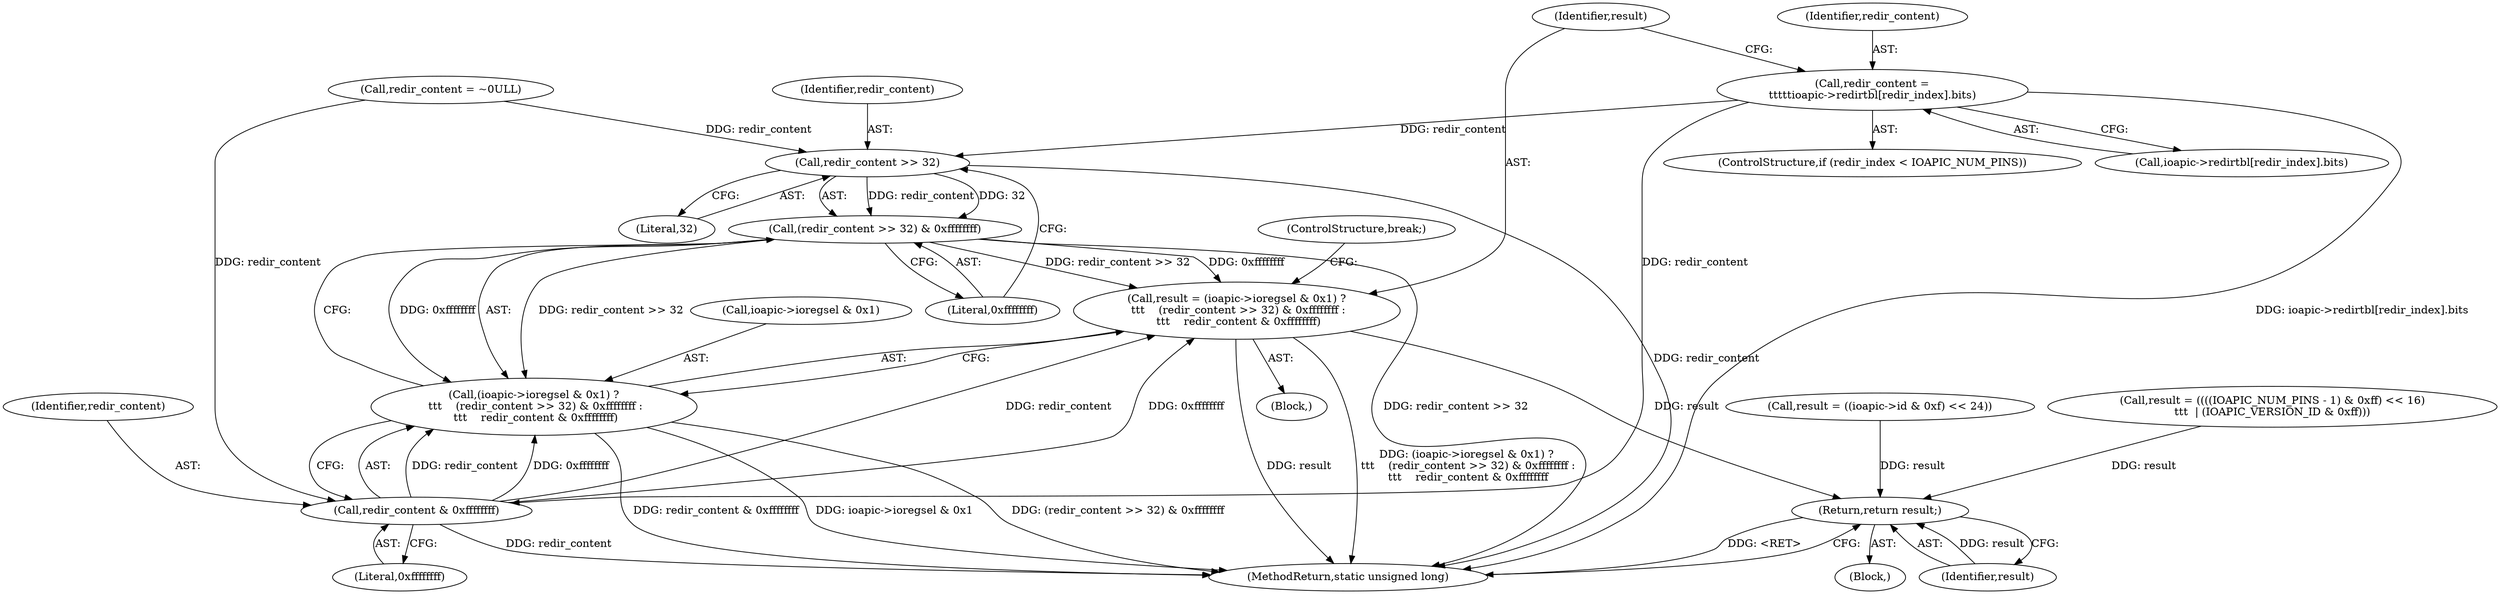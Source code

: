 digraph "0_linux_a2c118bfab8bc6b8bb213abfc35201e441693d55@array" {
"1000158" [label="(Call,redir_content =\n\t\t\t\t\tioapic->redirtbl[redir_index].bits)"];
"1000180" [label="(Call,redir_content >> 32)"];
"1000179" [label="(Call,(redir_content >> 32) & 0xffffffff)"];
"1000171" [label="(Call,result = (ioapic->ioregsel & 0x1) ?\n \t\t\t    (redir_content >> 32) & 0xffffffff :\n \t\t\t    redir_content & 0xffffffff)"];
"1000188" [label="(Return,return result;)"];
"1000173" [label="(Call,(ioapic->ioregsel & 0x1) ?\n \t\t\t    (redir_content >> 32) & 0xffffffff :\n \t\t\t    redir_content & 0xffffffff)"];
"1000184" [label="(Call,redir_content & 0xffffffff)"];
"1000173" [label="(Call,(ioapic->ioregsel & 0x1) ?\n \t\t\t    (redir_content >> 32) & 0xffffffff :\n \t\t\t    redir_content & 0xffffffff)"];
"1000190" [label="(MethodReturn,static unsigned long)"];
"1000168" [label="(Call,redir_content = ~0ULL)"];
"1000186" [label="(Literal,0xffffffff)"];
"1000184" [label="(Call,redir_content & 0xffffffff)"];
"1000115" [label="(Call,result = ((((IOAPIC_NUM_PINS - 1) & 0xff) << 16)\n\t\t\t  | (IOAPIC_VERSION_ID & 0xff)))"];
"1000182" [label="(Literal,32)"];
"1000174" [label="(Call,ioapic->ioregsel & 0x1)"];
"1000159" [label="(Identifier,redir_content)"];
"1000142" [label="(Block,)"];
"1000187" [label="(ControlStructure,break;)"];
"1000171" [label="(Call,result = (ioapic->ioregsel & 0x1) ?\n \t\t\t    (redir_content >> 32) & 0xffffffff :\n \t\t\t    redir_content & 0xffffffff)"];
"1000183" [label="(Literal,0xffffffff)"];
"1000189" [label="(Identifier,result)"];
"1000158" [label="(Call,redir_content =\n\t\t\t\t\tioapic->redirtbl[redir_index].bits)"];
"1000180" [label="(Call,redir_content >> 32)"];
"1000154" [label="(ControlStructure,if (redir_index < IOAPIC_NUM_PINS))"];
"1000188" [label="(Return,return result;)"];
"1000172" [label="(Identifier,result)"];
"1000160" [label="(Call,ioapic->redirtbl[redir_index].bits)"];
"1000179" [label="(Call,(redir_content >> 32) & 0xffffffff)"];
"1000181" [label="(Identifier,redir_content)"];
"1000131" [label="(Call,result = ((ioapic->id & 0xf) << 24))"];
"1000104" [label="(Block,)"];
"1000185" [label="(Identifier,redir_content)"];
"1000158" -> "1000154"  [label="AST: "];
"1000158" -> "1000160"  [label="CFG: "];
"1000159" -> "1000158"  [label="AST: "];
"1000160" -> "1000158"  [label="AST: "];
"1000172" -> "1000158"  [label="CFG: "];
"1000158" -> "1000190"  [label="DDG: ioapic->redirtbl[redir_index].bits"];
"1000158" -> "1000180"  [label="DDG: redir_content"];
"1000158" -> "1000184"  [label="DDG: redir_content"];
"1000180" -> "1000179"  [label="AST: "];
"1000180" -> "1000182"  [label="CFG: "];
"1000181" -> "1000180"  [label="AST: "];
"1000182" -> "1000180"  [label="AST: "];
"1000183" -> "1000180"  [label="CFG: "];
"1000180" -> "1000190"  [label="DDG: redir_content"];
"1000180" -> "1000179"  [label="DDG: redir_content"];
"1000180" -> "1000179"  [label="DDG: 32"];
"1000168" -> "1000180"  [label="DDG: redir_content"];
"1000179" -> "1000173"  [label="AST: "];
"1000179" -> "1000183"  [label="CFG: "];
"1000183" -> "1000179"  [label="AST: "];
"1000173" -> "1000179"  [label="CFG: "];
"1000179" -> "1000190"  [label="DDG: redir_content >> 32"];
"1000179" -> "1000171"  [label="DDG: redir_content >> 32"];
"1000179" -> "1000171"  [label="DDG: 0xffffffff"];
"1000179" -> "1000173"  [label="DDG: redir_content >> 32"];
"1000179" -> "1000173"  [label="DDG: 0xffffffff"];
"1000171" -> "1000142"  [label="AST: "];
"1000171" -> "1000173"  [label="CFG: "];
"1000172" -> "1000171"  [label="AST: "];
"1000173" -> "1000171"  [label="AST: "];
"1000187" -> "1000171"  [label="CFG: "];
"1000171" -> "1000190"  [label="DDG: result"];
"1000171" -> "1000190"  [label="DDG: (ioapic->ioregsel & 0x1) ?\n \t\t\t    (redir_content >> 32) & 0xffffffff :\n \t\t\t    redir_content & 0xffffffff"];
"1000184" -> "1000171"  [label="DDG: redir_content"];
"1000184" -> "1000171"  [label="DDG: 0xffffffff"];
"1000171" -> "1000188"  [label="DDG: result"];
"1000188" -> "1000104"  [label="AST: "];
"1000188" -> "1000189"  [label="CFG: "];
"1000189" -> "1000188"  [label="AST: "];
"1000190" -> "1000188"  [label="CFG: "];
"1000188" -> "1000190"  [label="DDG: <RET>"];
"1000189" -> "1000188"  [label="DDG: result"];
"1000131" -> "1000188"  [label="DDG: result"];
"1000115" -> "1000188"  [label="DDG: result"];
"1000173" -> "1000184"  [label="CFG: "];
"1000174" -> "1000173"  [label="AST: "];
"1000184" -> "1000173"  [label="AST: "];
"1000173" -> "1000190"  [label="DDG: (redir_content >> 32) & 0xffffffff"];
"1000173" -> "1000190"  [label="DDG: redir_content & 0xffffffff"];
"1000173" -> "1000190"  [label="DDG: ioapic->ioregsel & 0x1"];
"1000184" -> "1000173"  [label="DDG: redir_content"];
"1000184" -> "1000173"  [label="DDG: 0xffffffff"];
"1000184" -> "1000186"  [label="CFG: "];
"1000185" -> "1000184"  [label="AST: "];
"1000186" -> "1000184"  [label="AST: "];
"1000184" -> "1000190"  [label="DDG: redir_content"];
"1000168" -> "1000184"  [label="DDG: redir_content"];
}
